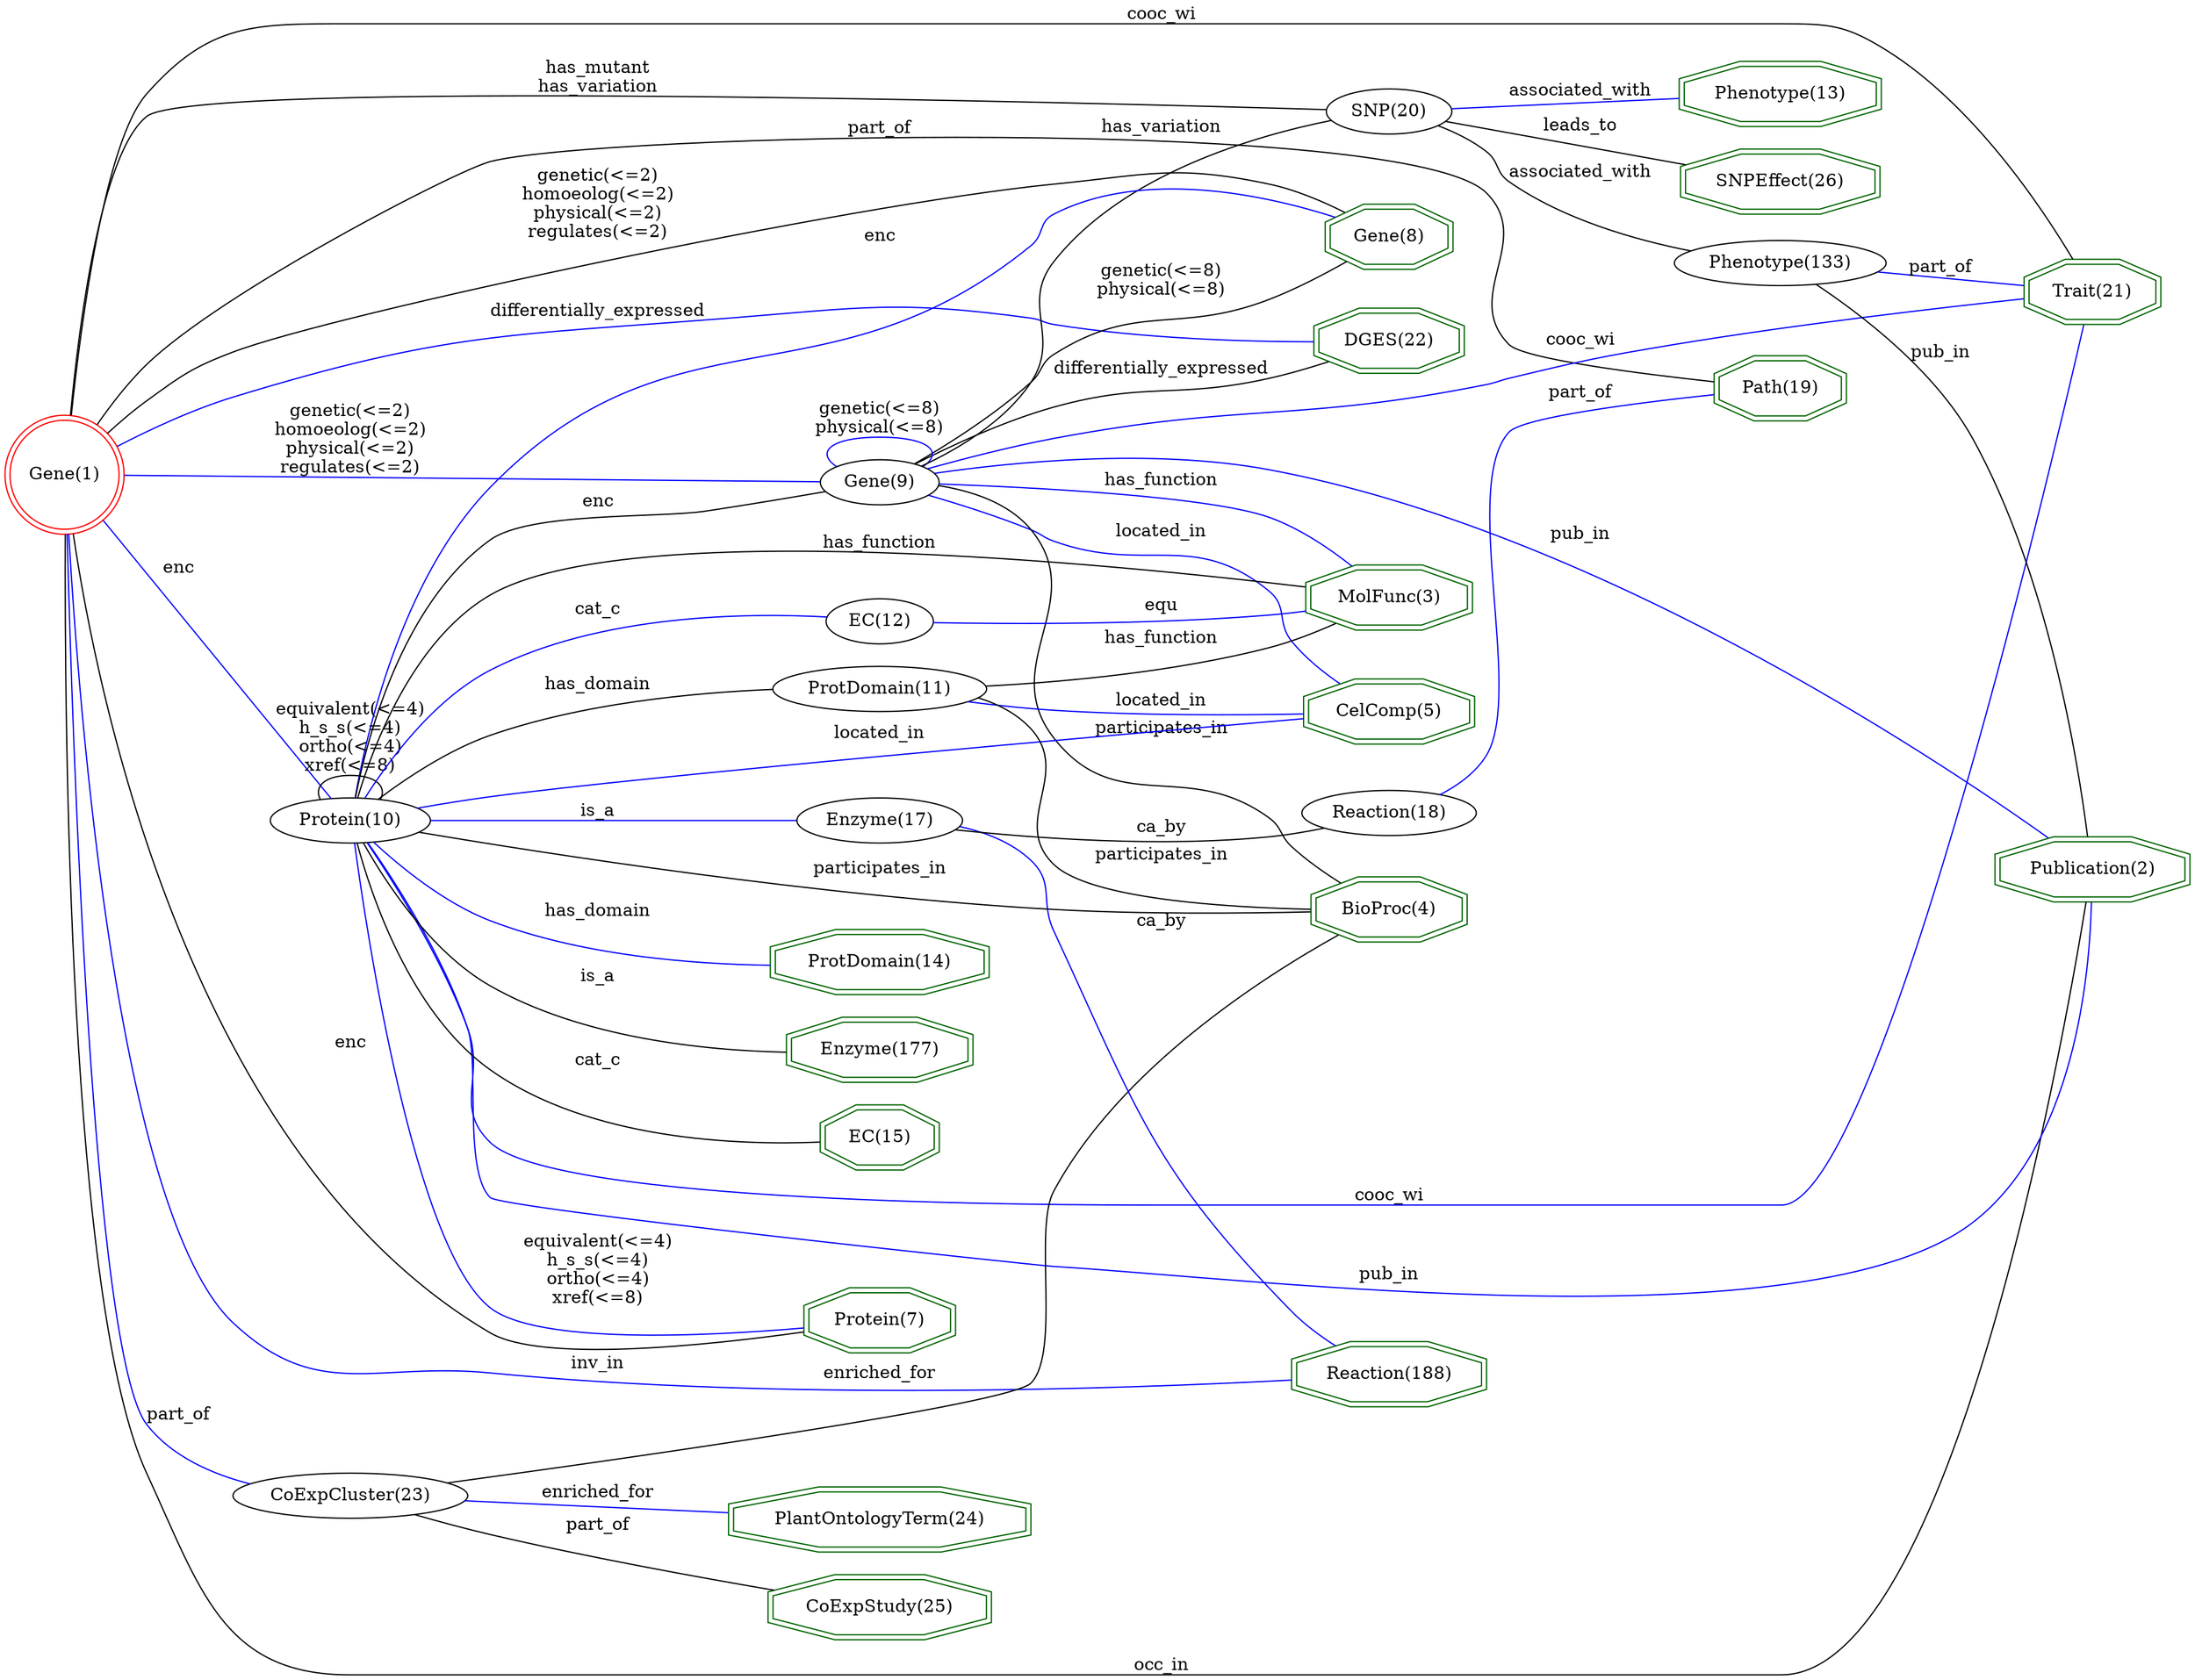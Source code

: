 digraph {
	graph [_draw_="c 9 -#fffffe00 C 7 -#ffffff P 4 0 0 0 1301 1486.9 1301 1486.9 0 ",
		bb="0,0,1486.9,1301",
		dpi=96,
		rankdir=LR,
		xdotversion=1.7
	];
	node [label="\N"];
	"Path(19)"	[_draw_="c 7 -#006400 p 8 1242.56 977.54 1242.56 992.46 1216.69 1003 1180.11 1003 1154.25 992.46 1154.25 977.54 1180.11 967 1216.69 967 c \
7 -#006400 p 8 1246.54 974.85 1246.54 995.15 1217.47 1007 1179.33 1007 1150.26 995.15 1150.26 974.85 1179.33 963 1217.47 963 ",
		_ldraw_="F 14 11 -Times-Roman c 7 -#000000 T 1198.4 981.3 0 47 8 -Path(19) ",
		color=darkgreen,
		height=0.61111,
		pos="1198.4,985",
		shape=doubleoctagon,
		width=1.3422];
	"Trait(21)"	[_draw_="c 7 -#006400 p 8 1462.71 981.54 1462.71 996.46 1435.8 1007 1397.74 1007 1370.83 996.46 1370.83 981.54 1397.74 971 1435.8 971 c 7 \
-#006400 p 8 1466.72 978.82 1466.72 999.18 1436.56 1011 1396.98 1011 1366.81 999.18 1366.81 978.82 1396.98 967 1436.56 967 ",
		_ldraw_="F 14 11 -Times-Roman c 7 -#000000 T 1416.77 985.3 0 49 9 -Trait(21) ",
		color=darkgreen,
		height=0.61111,
		pos="1416.8,989",
		shape=doubleoctagon,
		width=1.3813];
	"DGES(22)"	[_draw_="c 7 -#006400 p 8 985.15 984.54 985.15 999.46 954.62 1010 911.45 1010 880.92 999.46 880.92 984.54 911.45 974 954.62 974 c 7 -#006400 \
p 8 989.15 981.69 989.15 1002.31 955.29 1014 910.78 1014 876.92 1002.31 876.92 981.69 910.78 970 955.29 970 ",
		_ldraw_="F 14 11 -Times-Roman c 7 -#000000 T 933.03 988.3 0 58 8 -DGES(22) ",
		color=darkgreen,
		height=0.61111,
		pos="933.03,992",
		shape=doubleoctagon,
		width=1.5572];
	"Gene(8)"	[_draw_="c 7 -#006400 p 8 975.87 1068.54 975.87 1083.46 950.78 1094 915.29 1094 890.2 1083.46 890.2 1068.54 915.29 1058 950.78 1058 c 7 -#\
006400 p 8 979.86 1065.88 979.86 1086.12 951.58 1098 914.49 1098 886.21 1086.12 886.21 1065.88 914.49 1054 951.58 1054 ",
		_ldraw_="F 14 11 -Times-Roman c 7 -#000000 T 933.03 1072.3 0 45 7 -Gene(8) ",
		color=darkgreen,
		height=0.61111,
		pos="933.03,1076",
		shape=doubleoctagon,
		width=1.3031];
	"MolFunc(3)"	[_draw_="c 7 -#006400 p 8 991.32 824.54 991.32 839.46 957.18 850 908.89 850 874.75 839.46 874.75 824.54 908.89 814 957.18 814 c 7 -#006400 \
p 8 995.31 821.59 995.31 842.41 957.78 854 908.29 854 870.75 842.41 870.75 821.59 908.29 810 957.78 810 ",
		_ldraw_="F 14 11 -Times-Roman c 7 -#000000 T 933.03 828.3 0 67 10 -MolFunc(3) ",
		color=darkgreen,
		height=0.61111,
		pos="933.03,832",
		shape=doubleoctagon,
		width=1.7331];
	"Publication(2)"	[_draw_="c 7 -#006400 p 8 1483.02 572.54 1483.02 587.46 1444.21 598 1389.33 598 1350.52 587.46 1350.52 572.54 1389.33 562 1444.21 562 c 7 \
-#006400 p 8 1487.03 569.49 1487.03 590.51 1444.75 602 1388.79 602 1346.51 590.51 1346.51 569.49 1388.79 558 1444.75 558 ",
		_ldraw_="F 14 11 -Times-Roman c 7 -#000000 T 1416.77 576.3 0 78 14 -Publication(2) ",
		color=darkgreen,
		height=0.61111,
		pos="1416.8,580",
		shape=doubleoctagon,
		width=1.948];
	"Phenotype(13)"	[_draw_="c 7 -#006400 p 8 1265.97 1228.54 1265.97 1243.46 1226.39 1254 1170.41 1254 1130.83 1243.46 1130.83 1228.54 1170.41 1218 1226.39 \
1218 c 7 -#006400 p 8 1269.97 1225.47 1269.97 1246.53 1226.91 1258 1169.89 1258 1126.83 1246.53 1126.83 1225.47 1169.89 1214 1226.91 \
1214 ",
		_ldraw_="F 14 11 -Times-Roman c 7 -#000000 T 1198.4 1232.3 0 80 13 -Phenotype(13) ",
		color=darkgreen,
		height=0.61111,
		pos="1198.4,1236",
		shape=doubleoctagon,
		width=1.9871];
	"SNPEffect(26)"	[_draw_="c 7 -#006400 p 8 1266.87 1166.54 1266.87 1181.46 1226.76 1192 1170.04 1192 1129.94 1181.46 1129.94 1166.54 1170.04 1156 1226.76 \
1156 c 7 -#006400 p 8 1270.88 1163.46 1270.88 1184.54 1227.28 1196 1169.52 1196 1125.92 1184.54 1125.92 1163.46 1169.52 1152 1227.28 \
1152 ",
		_ldraw_="F 14 11 -Times-Roman c 7 -#000000 T 1198.4 1170.3 0 81 13 -SNPEffect(26) ",
		color=darkgreen,
		height=0.61111,
		pos="1198.4,1174",
		shape=doubleoctagon,
		width=2.0066];
	"CelComp(5)"	[_draw_="c 7 -#006400 p 8 992.64 676.54 992.64 691.46 957.72 702 908.34 702 873.43 691.46 873.43 676.54 908.34 666 957.72 666 c 7 -#006400 \
p 8 996.63 673.57 996.63 694.43 958.31 706 907.76 706 869.44 694.43 869.44 673.57 907.76 662 958.31 662 ",
		_ldraw_="F 14 11 -Times-Roman c 7 -#000000 T 933.03 680.3 0 69 10 -CelComp(5) ",
		color=darkgreen,
		height=0.61111,
		pos="933.03,684",
		shape=doubleoctagon,
		width=1.7721];
	"BioProc(4)"	[_draw_="c 7 -#006400 p 8 987.36 614.54 987.36 629.46 955.54 640 910.53 640 878.71 629.46 878.71 614.54 910.53 604 955.54 604 c 7 -#006400 \
p 8 991.37 611.66 991.37 632.34 956.19 644 909.88 644 874.7 632.34 874.7 611.66 909.88 600 956.19 600 ",
		_ldraw_="F 14 11 -Times-Roman c 7 -#000000 T 933.03 618.3 0 61 10 -BioProc(4) ",
		color=darkgreen,
		height=0.61111,
		pos="933.03,622",
		shape=doubleoctagon,
		width=1.6158];
	"ProtDomain(14)"	[_draw_="c 7 -#006400 p 8 663.13 517.54 663.13 532.46 619.41 543 557.58 543 513.86 532.46 513.86 517.54 557.58 507 619.41 507 c 7 -#006400 \
p 8 667.13 514.39 667.13 535.61 619.88 547 557.1 547 509.85 535.61 509.85 514.39 557.1 503 619.88 503 ",
		_ldraw_="F 14 11 -Times-Roman c 7 -#000000 T 588.49 521.3 0 90 14 -ProtDomain(14) ",
		color=darkgreen,
		height=0.61111,
		pos="588.49,525",
		shape=doubleoctagon,
		width=2.1825];
	"Enzyme(177)"	[_draw_="c 7 -#006400 p 8 652.53 455.54 652.53 470.46 615.02 481 561.97 481 524.46 470.46 524.46 455.54 561.97 445 615.02 445 c 7 -#006400 \
p 8 656.53 452.51 656.53 473.49 615.57 485 561.42 485 520.46 473.49 520.46 452.51 561.42 441 615.57 441 ",
		_ldraw_="F 14 11 -Times-Roman c 7 -#000000 T 588.49 459.3 0 75 11 -Enzyme(177) ",
		color=darkgreen,
		height=0.61111,
		pos="588.49,463",
		shape=doubleoctagon,
		width=1.8894];
	"EC(15)"	[_draw_="c 7 -#006400 p 8 627.79 393.54 627.79 408.46 604.77 419 572.21 419 549.19 408.46 549.19 393.54 572.21 383 604.77 383 c 7 -#006400 \
p 8 631.78 390.97 631.78 411.03 605.64 423 571.35 423 545.2 411.03 545.2 390.97 571.35 379 605.64 379 ",
		_ldraw_="F 14 11 -Times-Roman c 7 -#000000 T 588.49 397.3 0 40 6 -EC(15) ",
		color=darkgreen,
		height=0.61111,
		pos="588.49,401",
		shape=doubleoctagon,
		width=1.2054];
	"Protein(7)"	[_draw_="c 7 -#006400 p 8 638.39 255.54 638.39 270.46 609.16 281 567.82 281 538.59 270.46 538.59 255.54 567.82 245 609.16 245 c 7 -#006400 \
p 8 642.39 252.73 642.39 273.27 609.86 285 567.13 285 534.6 273.27 534.6 252.73 567.13 241 609.86 241 ",
		_ldraw_="F 14 11 -Times-Roman c 7 -#000000 T 588.49 259.3 0 55 10 -Protein(7) ",
		color=darkgreen,
		height=0.61111,
		pos="588.49,263",
		shape=doubleoctagon,
		width=1.4986];
	"Reaction(188)"	[_draw_="c 7 -#006400 p 8 999.28 226.54 999.28 241.46 960.48 252 905.59 252 866.79 241.46 866.79 226.54 905.59 216 960.48 216 c 7 -#006400 \
p 8 1003.29 223.49 1003.29 244.51 961.01 256 905.06 256 862.78 244.51 862.78 223.49 905.06 212 961.01 212 ",
		_ldraw_="F 14 11 -Times-Roman c 7 -#000000 T 933.03 230.3 0 78 13 -Reaction(188) ",
		color=darkgreen,
		height=0.61111,
		pos="933.03,234",
		shape=doubleoctagon,
		width=1.948];
	"Gene(1)"	[_draw_="c 7 -#ff0000 e 43.65 916 39.78 39.78 c 7 -#ff0000 e 43.65 916 43.79 43.79 ",
		_ldraw_="F 14 11 -Times-Roman c 7 -#000000 T 43.65 912.3 0 45 7 -Gene(1) ",
		color=red,
		height=1.2124,
		pos="43.646,916",
		shape=doublecircle,
		width=1.2124];
	"Gene(1)" -> "Path(19)"	[_draw_="c 7 -#000000 B 16 67 953.13 77.45 968.68 90.78 986.29 105.29 1000 144.69 1037.19 265.62 1117.57 332.08 1137 618.64 1220.78 734.48 \
1237.17 1003.16 1107 1064.36 1077.35 1067.28 1050.01 1126.16 1016 1136.79 1009.86 1148.87 1004.17 1160.01 999.38 ",
		_ldraw_="F 14 11 -Times-Roman c 7 -#000000 T 588.49 1205.8 0 40 7 -part_of ",
		arrowhead=none,
		color=black,
		label=part_of,
		lp="588.49,1209.5",
		pos="67.003,953.13 77.445,968.68 90.775,986.29 105.29,1000 144.69,1037.2 265.62,1117.6 332.08,1137 618.64,1220.8 734.48,1237.2 1003.2,\
1107 1064.4,1077.4 1067.3,1050 1126.2,1016 1136.8,1009.9 1148.9,1004.2 1160,999.38"];
	"Gene(1)" -> "Trait(21)"	[_draw_="c 7 -#000000 B 16 43.76 959.82 44.67 1019.74 54.03 1128.22 105.29 1202 145.05 1259.23 168 1286 237.69 1286 237.69 1286 237.69 1286 \
1199.4 1286 1232.17 1286 1245.06 1287.48 1270.64 1267 1356.7 1198.09 1397.42 1064.25 1410.68 1011.32 ",
		_ldraw_="F 14 11 -Times-Roman c 7 -#000000 T 779.41 1289.8 0 46 7 -cooc_wi ",
		arrowhead=none,
		color=black,
		label=cooc_wi,
		lp="779.41,1293.5",
		pos="43.764,959.82 44.665,1019.7 54.034,1128.2 105.29,1202 145.05,1259.2 168,1286 237.69,1286 237.69,1286 237.69,1286 1199.4,1286 1232.2,\
1286 1245.1,1287.5 1270.6,1267 1356.7,1198.1 1397.4,1064.3 1410.7,1011.3"];
	"Gene(1)" -> "DGES(22)"	[_draw_="c 7 -#0000ff B 7 80.28 940.17 102.97 954.11 133.58 970.36 163.29 978 298.22 1012.71 724.26 1000.12 876.93 994.29 ",
		_ldraw_="F 14 11 -Times-Roman c 7 -#000000 T 397.58 1003.8 0 131 24 -differentially_expressed ",
		arrowhead=none,
		color=blue,
		label=differentially_expressed,
		lp="397.58,1007.5",
		pos="80.277,940.17 102.97,954.11 133.58,970.36 163.29,978 298.22,1012.7 724.26,1000.1 876.93,994.29"];
	"Gene(1)" -> "Gene(8)"	[_draw_="c 7 -#000000 B 19 72.76 948.98 82.36 958.89 93.63 969.19 105.29 977 128.47 992.53 136.74 992.44 163.29 1001 301.4 1045.55 337.16 \
1057.37 481.08 1076 583.74 1089.29 610.4 1080.67 713.91 1082 772.12 1082.75 786.72 1084 844.91 1082 858.24 1081.54 872.7 1080.69 \
885.94 1079.77 ",
		_ldraw_="F 14 11 -Times-Roman c 7 -#000000 T 397.58 1121.8 0 72 12 -genetic(<=2) F 14 11 -Times-Roman c 7 -#000000 T 397.58 1106.8 0 94 14 \
-homoeolog(<=2) F 14 11 -Times-Roman c 7 -#000000 T 397.58 1091.8 0 78 13 -physical(<=2) F 14 11 -Times-Roman c 7 -#000000 T 397.58 \
1076.8 0 82 14 -regulates(<=2) ",
		arrowhead=none,
		color=black,
		label="genetic(<=2)\nhomoeolog(<=2)\nphysical(<=2)\nregulates(<=2)",
		lp="397.58,1103",
		pos="72.757,948.98 82.357,958.89 93.631,969.19 105.29,977 128.47,992.53 136.74,992.44 163.29,1001 301.4,1045.6 337.16,1057.4 481.08,1076 \
583.74,1089.3 610.4,1080.7 713.91,1082 772.12,1082.8 786.72,1084 844.91,1082 858.24,1081.5 872.7,1080.7 885.94,1079.8"];
	"Gene(1)" -> "Publication(2)"	[_draw_="c 7 -#000000 B 13 44.42 872.26 44.23 729.4 48.29 278.04 105.29 146 140.01 65.58 150.09 0 237.69 0 237.69 0 237.69 0 1199.4 0 1320.85 \
0 1396.49 452.03 1412.55 557.97 ",
		_ldraw_="F 14 11 -Times-Roman c 7 -#000000 T 779.41 3.8 0 37 6 -occ_in ",
		arrowhead=none,
		color=black,
		label=occ_in,
		lp="779.41,7.5",
		pos="44.417,872.26 44.233,729.4 48.286,278.04 105.29,146 140.01,65.581 150.09,0 237.69,0 237.69,0 237.69,0 1199.4,0 1320.8,0 1396.5,452.03 \
1412.6,557.97"];
	"Gene(1)" -> "Protein(7)"	[_draw_="c 7 -#000000 B 7 47.49 872.46 58.28 748.13 108.35 391.53 332.08 253 397.92 212.23 492.67 231.69 546.33 248.21 ",
		_ldraw_="F 14 11 -Times-Roman c 7 -#000000 T 238.69 446.8 0 19 3 -enc ",
		arrowhead=none,
		color=black,
		label=enc,
		lp="238.69,450.5",
		pos="47.495,872.46 58.284,748.13 108.35,391.53 332.08,253 397.92,212.23 492.67,231.69 546.33,248.21"];
	"Gene(1)" -> "Reaction(188)"	[_draw_="c 7 -#0000ff B 7 46.59 872.43 53.32 741.49 79.99 355.13 163.29 267 257.13 167.74 691.6 206.01 862.61 225.42 ",
		_ldraw_="F 14 11 -Times-Roman c 7 -#000000 T 397.58 213.8 0 35 6 -inv_in ",
		arrowhead=none,
		color=blue,
		label=inv_in,
		lp="397.58,217.5",
		pos="46.589,872.43 53.318,741.49 79.985,355.13 163.29,267 257.13,167.74 691.6,206.01 862.61,225.42"];
	"Gene(9)"	[_draw_="c 7 -#000000 e 588.49 910 39.79 18 ",
		_ldraw_="F 14 11 -Times-Roman c 7 -#000000 T 588.49 906.3 0 45 7 -Gene(9) ",
		height=0.5,
		pos="588.49,910",
		width=1.1013];
	"Gene(1)" -> "Gene(9)"	[_draw_="c 7 -#0000ff B 4 87.7 915.52 190.76 914.38 450.42 911.52 548.85 910.43 ",
		_ldraw_="F 14 11 -Times-Roman c 7 -#000000 T 238.69 962.8 0 72 12 -genetic(<=2) F 14 11 -Times-Roman c 7 -#000000 T 238.69 947.8 0 94 14 \
-homoeolog(<=2) F 14 11 -Times-Roman c 7 -#000000 T 238.69 932.8 0 78 13 -physical(<=2) F 14 11 -Times-Roman c 7 -#000000 T 238.69 \
917.8 0 82 14 -regulates(<=2) ",
		arrowhead=none,
		color=blue,
		label="genetic(<=2)\nhomoeolog(<=2)\nphysical(<=2)\nregulates(<=2)",
		lp="238.69,944",
		pos="87.696,915.52 190.76,914.38 450.42,911.52 548.85,910.43"];
	"SNP(20)"	[_draw_="c 7 -#000000 e 933.03 1198 41.69 18 ",
		_ldraw_="F 14 11 -Times-Roman c 7 -#000000 T 933.03 1194.3 0 48 7 -SNP(20) ",
		height=0.5,
		pos="933.03,1198",
		width=1.1555];
	"Gene(1)" -> "SNP(20)"	[_draw_="c 7 -#000000 B 7 48.38 959.53 55.14 1026.72 71.9 1150.79 105.29 1178 227.23 1277.37 746.15 1221.28 893.11 1203.06 ",
		_ldraw_="F 14 11 -Times-Roman c 7 -#000000 T 397.58 1253.8 0 64 10 -has_mutant F 14 11 -Times-Roman c 7 -#000000 T 397.58 1238.8 0 73 13 \
-has_variation ",
		arrowhead=none,
		color=black,
		label="has_mutant\nhas_variation",
		lp="397.58,1250",
		pos="48.383,959.53 55.142,1026.7 71.905,1150.8 105.29,1178 227.23,1277.4 746.15,1221.3 893.11,1203.1"];
	"Protein(10)"	[_draw_="c 7 -#000000 e 238.69 634 50.89 18 ",
		_ldraw_="F 14 11 -Times-Roman c 7 -#000000 T 238.69 630.3 0 62 11 -Protein(10) ",
		height=0.5,
		pos="238.69,634",
		width=1.4082];
	"Gene(1)" -> "Protein(10)"	[_draw_="c 7 -#0000ff B 4 69.1 880.28 110.89 819.22 194.59 696.96 225.69 651.53 ",
		_ldraw_="F 14 11 -Times-Roman c 7 -#000000 T 125.29 827.8 0 19 3 -enc ",
		arrowhead=none,
		color=blue,
		label=enc,
		lp="125.29,831.5",
		pos="69.095,880.28 110.89,819.22 194.59,696.96 225.69,651.53"];
	"CoExpCluster(23)"	[_draw_="c 7 -#000000 e 238.69 128 75.29 18 ",
		_ldraw_="F 14 11 -Times-Roman c 7 -#000000 T 238.69 124.3 0 100 16 -CoExpCluster(23) ",
		height=0.5,
		pos="238.69,128",
		width=2.0943];
	"Gene(1)" -> "CoExpCluster(23)"	[_draw_="c 7 -#0000ff B 7 45.59 872.3 49.17 722.46 63.93 235.62 105.29 180 121.8 157.81 149.2 145.08 174.81 137.78 ",
		_ldraw_="F 14 11 -Times-Roman c 7 -#000000 T 125.29 183.8 0 40 7 -part_of ",
		arrowhead=none,
		color=blue,
		label=part_of,
		lp="125.29,187.5",
		pos="45.587,872.3 49.174,722.46 63.934,235.62 105.29,180 121.8,157.81 149.2,145.08 174.81,137.78"];
	"PlantOntologyTerm(24)"	[_draw_="c 7 -#006400 p 8 691.82 104.54 691.82 119.46 631.29 130 545.69 130 485.16 119.46 485.16 104.54 545.69 94 631.29 94 c 7 -#006400 \
p 8 695.82 101.18 695.82 122.82 631.64 134 545.35 134 481.17 122.82 481.17 101.18 545.35 90 631.64 90 ",
		_ldraw_="F 14 11 -Times-Roman c 7 -#000000 T 588.49 108.3 0 131 21 -PlantOntologyTerm(24) ",
		color=darkgreen,
		height=0.61111,
		pos="588.49,112",
		shape=doubleoctagon,
		width=2.9837];
	"CoExpStudy(25)"	[_draw_="c 7 -#006400 p 8 664.45 42.54 664.45 57.46 619.95 68 557.03 68 512.54 57.46 512.54 42.54 557.03 32 619.95 32 c 7 -#006400 p 8 668.45 \
39.38 668.45 60.62 620.42 72 556.56 72 508.54 60.62 508.54 39.38 556.56 28 620.42 28 ",
		_ldraw_="F 14 11 -Times-Roman c 7 -#000000 T 588.49 46.3 0 92 14 -CoExpStudy(25) ",
		color=darkgreen,
		height=0.61111,
		pos="588.49,50",
		shape=doubleoctagon,
		width=2.2216];
	"Reaction(18)"	[_draw_="c 7 -#000000 e 933.03 564 56.59 18 ",
		_ldraw_="F 14 11 -Times-Roman c 7 -#000000 T 933.03 560.3 0 71 12 -Reaction(18) ",
		height=0.5,
		pos="933.03,564",
		width=1.5707];
	"Reaction(18)" -> "Path(19)"	[_draw_="c 7 -#0000ff B 10 980.06 574.31 988.84 578.22 997.15 583.6 1003.16 591 1033.83 628.78 1004.08 653.44 1021.16 699 1061.29 806.04 \
1143.28 916.82 1179.51 962.87 ",
		_ldraw_="F 14 11 -Times-Roman c 7 -#000000 T 1064.66 863.8 0 40 7 -part_of ",
		arrowhead=none,
		color=blue,
		label=part_of,
		lp="1064.7,867.5",
		pos="980.06,574.31 988.84,578.22 997.15,583.6 1003.2,591 1033.8,628.78 1004.1,653.44 1021.2,699 1061.3,806.04 1143.3,916.82 1179.5,962.87"];
	"Gene(9)" -> "Trait(21)"	[_draw_="c 7 -#0000ff B 10 627.59 913.66 652.2 915.95 684.93 918.86 713.91 921 961.11 939.25 1025.48 917.47 1270.64 954 1305.38 959.18 1344 \
968.68 1372.66 976.48 ",
		_ldraw_="F 14 11 -Times-Roman c 7 -#000000 T 1064.66 938.8 0 46 7 -cooc_wi ",
		arrowhead=none,
		color=blue,
		label=cooc_wi,
		lp="1064.7,942.5",
		pos="627.59,913.66 652.2,915.95 684.93,918.86 713.91,921 961.11,939.25 1025.5,917.47 1270.6,954 1305.4,959.18 1344,968.68 1372.7,976.48"];
	"Gene(9)" -> "DGES(22)"	[_draw_="c 7 -#000000 B 10 621.21 920.2 646.2 927.99 682.03 938.61 713.91 946 771.49 959.35 787.17 956.33 844.91 969 857.9 971.85 871.86 \
975.34 884.73 978.74 ",
		_ldraw_="F 14 11 -Times-Roman c 7 -#000000 T 779.41 972.8 0 131 24 -differentially_expressed ",
		arrowhead=none,
		color=black,
		label=differentially_expressed,
		lp="779.41,976.5",
		pos="621.21,920.2 646.2,927.99 682.03,938.61 713.91,946 771.49,959.35 787.17,956.33 844.91,969 857.9,971.85 871.86,975.34 884.73,978.74"];
	"Gene(9)" -> "Gene(8)"	[_draw_="c 7 -#000000 B 10 610.2 925.12 634.2 942.14 675.42 969.79 713.91 988 769.42 1014.27 788.24 1008.32 844.91 1032 864.14 1040.04 885 \
1050.51 901.49 1059.22 ",
		_ldraw_="F 14 11 -Times-Roman c 7 -#000000 T 779.41 1050.8 0 72 12 -genetic(<=8) F 14 11 -Times-Roman c 7 -#000000 T 779.41 1035.8 0 78 13 \
-physical(<=8) ",
		arrowhead=none,
		color=black,
		label="genetic(<=8)\nphysical(<=8)",
		lp="779.41,1047",
		pos="610.2,925.12 634.2,942.14 675.42,969.79 713.91,988 769.42,1014.3 788.24,1008.3 844.91,1032 864.14,1040 885,1050.5 901.49,1059.2"];
	"Gene(9)" -> "MolFunc(3)"	[_draw_="c 7 -#0000ff B 10 623.71 901.49 648.64 895.42 683.27 887.26 713.91 881 771.82 869.17 787.38 871.59 844.91 858 858.12 854.88 872.29 \
850.92 885.28 847.04 ",
		_ldraw_="F 14 11 -Times-Roman c 7 -#000000 T 779.41 884.8 0 70 12 -has_function ",
		arrowhead=none,
		color=blue,
		label=has_function,
		lp="779.41,888.5",
		pos="623.71,901.49 648.64,895.42 683.27,887.26 713.91,881 771.82,869.17 787.38,871.59 844.91,858 858.12,854.88 872.29,850.92 885.28,847.04"];
	"Gene(9)" -> "Publication(2)"	[_draw_="c 7 -#0000ff B 10 628.01 911.77 721.04 915.14 953.97 917.79 1003.16 863 1030.46 832.59 994.52 710.98 1021.16 680 1101.81 586.23 \
1256.6 573.93 1346.47 575.54 ",
		_ldraw_="F 14 11 -Times-Roman c 7 -#000000 T 1064.66 683.8 0 38 6 -pub_in ",
		arrowhead=none,
		color=blue,
		label=pub_in,
		lp="1064.7,687.5",
		pos="628.01,911.77 721.04,915.14 953.97,917.79 1003.2,863 1030.5,832.59 994.52,710.98 1021.2,680 1101.8,586.23 1256.6,573.93 1346.5,575.54"];
	"Gene(9)" -> "CelComp(5)"	[_draw_="c 7 -#0000ff B 13 625.93 903.85 649.27 898.02 678.35 886.89 695.91 866 719.63 837.76 687.72 810.97 713.91 785 756.18 743.07 791.4 \
783.11 844.91 757 870.62 744.45 895.16 722.7 911.6 706.19 ",
		_ldraw_="F 14 11 -Times-Roman c 7 -#000000 T 779.41 788.8 0 57 10 -located_in ",
		arrowhead=none,
		color=blue,
		label=located_in,
		lp="779.41,792.5",
		pos="625.93,903.85 649.27,898.02 678.35,886.89 695.91,866 719.63,837.76 687.72,810.97 713.91,785 756.18,743.07 791.4,783.11 844.91,757 \
870.62,744.45 895.16,722.7 911.6,706.19"];
	"Gene(9)" -> "BioProc(4)"	[_draw_="c 7 -#000000 B 16 626.43 904.51 650.14 898.96 679.45 887.9 695.91 866 739.69 807.73 663.84 755.97 713.91 703 754.46 660.09 795.62 \
713.5 844.91 681 857.26 672.86 851.69 662.65 862.91 653 870.38 646.57 879.41 641.24 888.44 636.93 ",
		_ldraw_="F 14 11 -Times-Roman c 7 -#000000 T 779.41 706.8 0 80 15 -participates_in ",
		arrowhead=none,
		color=black,
		label=participates_in,
		lp="779.41,710.5",
		pos="626.43,904.51 650.14,898.96 679.45,887.9 695.91,866 739.69,807.73 663.84,755.97 713.91,703 754.46,660.09 795.62,713.5 844.91,681 \
857.26,672.86 851.69,662.65 862.91,653 870.38,646.57 879.41,641.24 888.44,636.93"];
	"Gene(9)" -> "Gene(9)"	[_draw_="c 7 -#0000ff B 7 559.21 922.54 544.96 933.87 554.72 946 588.49 946 622.26 946 632.02 933.87 617.78 922.54 ",
		_ldraw_="F 14 11 -Times-Roman c 7 -#000000 T 588.49 964.8 0 72 12 -genetic(<=8) F 14 11 -Times-Roman c 7 -#000000 T 588.49 949.8 0 78 13 \
-physical(<=8) ",
		arrowhead=none,
		color=blue,
		label="genetic(<=8)\nphysical(<=8)",
		lp="588.49,961",
		pos="559.21,922.54 544.96,933.87 554.72,946 588.49,946 622.26,946 632.02,933.87 617.78,922.54"];
	"Gene(9)" -> "SNP(20)"	[_draw_="c 7 -#000000 B 10 605.97 926.35 628.1 948.86 667.89 991.23 695.91 1032 705.59 1046.09 702.17 1053.57 713.91 1066 769.22 1124.57 \
856.13 1166.58 901.76 1185.97 ",
		_ldraw_="F 14 11 -Times-Roman c 7 -#000000 T 779.41 1160.8 0 73 13 -has_variation ",
		arrowhead=none,
		color=black,
		label=has_variation,
		lp="779.41,1164.5",
		pos="605.97,926.35 628.1,948.86 667.89,991.23 695.91,1032 705.59,1046.1 702.17,1053.6 713.91,1066 769.22,1124.6 856.13,1166.6 901.76,\
1186"];
	"SNP(20)" -> "Phenotype(13)"	[_draw_="c 7 -#0000ff B 4 972.61 1203.57 1012.98 1209.39 1077.23 1218.66 1126.73 1225.8 ",
		_ldraw_="F 14 11 -Times-Roman c 7 -#000000 T 1064.66 1225.8 0 87 15 -associated_with ",
		arrowhead=none,
		color=blue,
		label=associated_with,
		lp="1064.7,1229.5",
		pos="972.61,1203.6 1013,1209.4 1077.2,1218.7 1126.7,1225.8"];
	"SNP(20)" -> "SNPEffect(26)"	[_draw_="c 7 -#000000 B 4 974.03 1194.35 1014.25 1190.69 1077.13 1184.96 1125.93 1180.51 ",
		_ldraw_="F 14 11 -Times-Roman c 7 -#000000 T 1064.66 1192.8 0 46 8 -leads_to ",
		arrowhead=none,
		color=black,
		label=leads_to,
		lp="1064.7,1196.5",
		pos="974.03,1194.4 1014.3,1190.7 1077.1,1185 1125.9,1180.5"];
	"Phenotype(133)"	[_draw_="c 7 -#000000 e 1198.4 1043 66.89 18 ",
		_ldraw_="F 14 11 -Times-Roman c 7 -#000000 T 1198.4 1039.3 0 87 14 -Phenotype(133) ",
		height=0.5,
		pos="1198.4,1043",
		width=1.8596];
	"SNP(20)" -> "Phenotype(133)"	[_draw_="c 7 -#000000 B 10 963.19 1185.42 979.99 1178.39 1001.58 1169.73 1021.16 1163 1059.21 1149.93 1073.83 1158.97 1108.16 1138 1141.19 \
1117.83 1169.91 1082.22 1185.34 1060.79 ",
		_ldraw_="F 14 11 -Times-Roman c 7 -#000000 T 1064.66 1166.8 0 87 15 -associated_with ",
		arrowhead=none,
		color=black,
		label=associated_with,
		lp="1064.7,1170.5",
		pos="963.19,1185.4 979.99,1178.4 1001.6,1169.7 1021.2,1163 1059.2,1149.9 1073.8,1159 1108.2,1138 1141.2,1117.8 1169.9,1082.2 1185.3,1060.8"];
	"Phenotype(133)" -> "Trait(21)"	[_draw_="c 7 -#0000ff B 4 1247.96 1030.88 1284.46 1021.77 1334.14 1009.37 1369.96 1000.43 ",
		_ldraw_="F 14 11 -Times-Roman c 7 -#000000 T 1308.64 1022.8 0 40 7 -part_of ",
		arrowhead=none,
		color=blue,
		label=part_of,
		lp="1308.6,1026.5",
		pos="1248,1030.9 1284.5,1021.8 1334.1,1009.4 1370,1000.4"];
	"Phenotype(133)" -> "Publication(2)"	[_draw_="c 7 -#000000 B 7 1248.52 1031.03 1256.7 1027.29 1264.5 1022.39 1270.64 1016 1330.79 953.34 1393.61 681.83 1411.05 602.1 ",
		_ldraw_="F 14 11 -Times-Roman c 7 -#000000 T 1308.64 988.8 0 38 6 -pub_in ",
		arrowhead=none,
		color=black,
		label=pub_in,
		lp="1308.6,992.5",
		pos="1248.5,1031 1256.7,1027.3 1264.5,1022.4 1270.6,1016 1330.8,953.34 1393.6,681.83 1411,602.1"];
	"Protein(10)" -> "Trait(21)"	[_draw_="c 7 -#0000ff B 13 248.34 616.25 263.15 585.4 293.73 519.68 314.08 462 324.05 433.73 309.94 417.21 332.08 397 374.19 358.56 792.25 \
357.14 844.91 379 1142.97 502.73 1354.15 872.18 1404.31 966.75 ",
		_ldraw_="F 14 11 -Times-Roman c 7 -#000000 T 933.03 472.8 0 46 7 -cooc_wi ",
		arrowhead=none,
		color=blue,
		label=cooc_wi,
		lp="933.03,476.5",
		pos="248.34,616.25 263.15,585.4 293.73,519.68 314.08,462 324.05,433.73 309.94,417.21 332.08,397 374.19,358.56 792.25,357.14 844.91,379 \
1143,502.73 1354.1,872.18 1404.3,966.75"];
	"Protein(10)" -> "Gene(8)"	[_draw_="c 7 -#0000ff B 10 241.82 652.27 247.99 698.1 269.62 819.66 332.08 896 390.67 967.61 623.08 1044.37 713.91 1062 772.58 1073.39 841.62 \
1076.06 886.06 1076.44 ",
		_ldraw_="F 14 11 -Times-Roman c 7 -#000000 T 588.49 1060.8 0 19 3 -enc ",
		arrowhead=none,
		color=blue,
		label=enc,
		lp="588.49,1064.5",
		pos="241.82,652.27 247.99,698.1 269.62,819.66 332.08,896 390.67,967.61 623.08,1044.4 713.91,1062 772.58,1073.4 841.62,1076.1 886.06,1076.4"];
	"Protein(10)" -> "MolFunc(3)"	[_draw_="c 7 -#000000 B 7 243.13 652.11 251.23 689.1 275.25 773 332.08 810 419.37 866.84 736.08 848.33 870.75 837.49 ",
		_ldraw_="F 14 11 -Times-Roman c 7 -#000000 T 588.49 852.8 0 70 12 -has_function ",
		arrowhead=none,
		color=black,
		label=has_function,
		lp="588.49,856.5",
		pos="243.13,652.11 251.23,689.1 275.25,773 332.08,810 419.37,866.84 736.08,848.33 870.75,837.49"];
	"Protein(10)" -> "Publication(2)"	[_draw_="c 7 -#0000ff B 16 249.17 615.95 264.93 585.18 296.55 520.26 314.08 462 327.22 418.34 299.57 392.97 332.08 361 349.45 343.92 718.7 \
313 778.41 313 778.41 313 778.41 313 1199.4 313 1324.99 313 1390.34 493.52 1409.6 557.69 ",
		_ldraw_="F 14 11 -Times-Roman c 7 -#000000 T 933.03 316.8 0 38 6 -pub_in ",
		arrowhead=none,
		color=blue,
		label=pub_in,
		lp="933.03,320.5",
		pos="249.17,615.95 264.93,585.18 296.55,520.26 314.08,462 327.22,418.34 299.57,392.97 332.08,361 349.45,343.92 718.7,313 778.41,313 778.41,\
313 778.41,313 1199.4,313 1325,313 1390.3,493.52 1409.6,557.69"];
	"Protein(10)" -> "CelComp(5)"	[_draw_="c 7 -#0000ff B 22 281.32 643.94 297.13 647.35 315.35 650.84 332.08 653 397.85 661.48 414.79 659.22 481.08 661 576.52 663.56 618.29 \
716.61 695.91 661 716.13 646.51 693.68 622.49 713.91 608 761.23 574.09 796.69 575.36 844.91 608 862.74 620.08 847.99 637.46 862.91 \
653 869.1 659.45 876.88 664.66 884.97 668.84 ",
		_ldraw_="F 14 11 -Times-Roman c 7 -#000000 T 588.49 690.8 0 57 10 -located_in ",
		arrowhead=none,
		color=blue,
		label=located_in,
		lp="588.49,694.5",
		pos="281.32,643.94 297.13,647.35 315.35,650.84 332.08,653 397.85,661.48 414.79,659.22 481.08,661 576.52,663.56 618.29,716.61 695.91,661 \
716.13,646.51 693.68,622.49 713.91,608 761.23,574.09 796.69,575.36 844.91,608 862.74,620.08 847.99,637.46 862.91,653 869.1,659.45 \
876.88,664.66 884.97,668.84"];
	"Protein(10)" -> "BioProc(4)"	[_draw_="c 7 -#000000 B 19 284.61 626.1 333.07 617.59 412.52 603.71 481.08 592 576.51 575.7 605.21 589.86 695.91 556 704.69 552.72 704.88 \
547.54 713.91 545 769.95 529.23 796.82 512.18 844.91 545 863.04 557.38 847.76 575.1 862.91 591 869.44 597.86 877.76 603.31 886.36 \
607.6 ",
		_ldraw_="F 14 11 -Times-Roman c 7 -#000000 T 588.49 595.8 0 80 15 -participates_in ",
		arrowhead=none,
		color=black,
		label=participates_in,
		lp="588.49,599.5",
		pos="284.61,626.1 333.07,617.59 412.52,603.71 481.08,592 576.51,575.7 605.21,589.86 695.91,556 704.69,552.72 704.88,547.54 713.91,545 \
769.95,529.23 796.82,512.18 844.91,545 863.04,557.38 847.76,575.1 862.91,591 869.44,597.86 877.76,603.31 886.36,607.6"];
	"Protein(10)" -> "ProtDomain(14)"	[_draw_="c 7 -#0000ff B 7 253.96 616.53 270.55 597.59 299.82 568.15 332.08 554 388.17 529.4 457.53 522.84 509.81 522.05 ",
		_ldraw_="F 14 11 -Times-Roman c 7 -#000000 T 397.58 557.8 0 67 10 -has_domain ",
		arrowhead=none,
		color=blue,
		label=has_domain,
		lp="397.58,561.5",
		pos="253.96,616.53 270.55,597.59 299.82,568.15 332.08,554 388.17,529.4 457.53,522.84 509.81,522.05"];
	"Protein(10)" -> "Enzyme(177)"	[_draw_="c 7 -#000000 B 7 247.13 616.1 259.94 587.69 289.02 532.77 332.08 506 388.79 470.75 465.65 461.92 520.2 460.73 ",
		_ldraw_="F 14 11 -Times-Roman c 7 -#000000 T 397.58 509.8 0 22 4 -is_a ",
		arrowhead=none,
		color=black,
		label=is_a,
		lp="397.58,513.5",
		pos="247.13,616.1 259.94,587.69 289.02,532.77 332.08,506 388.79,470.75 465.65,461.92 520.2,460.73"];
	"Protein(10)" -> "EC(15)"	[_draw_="c 7 -#000000 B 7 243 615.9 250.97 577.95 274.93 490 332.08 447 394.72 399.86 490.21 395.55 544.95 397.63 ",
		_ldraw_="F 14 11 -Times-Roman c 7 -#000000 T 397.58 450.8 0 29 5 -cat_c ",
		arrowhead=none,
		color=black,
		label=cat_c,
		lp="397.58,454.5",
		pos="243,615.9 250.97,577.95 274.93,490 332.08,447 394.72,399.86 490.21,395.55 544.95,397.63"];
	"Protein(10)" -> "Protein(7)"	[_draw_="c 7 -#0000ff B 7 241.51 615.89 248.67 549 277.11 317.42 332.08 273 362.02 248.8 468.7 252.81 534.34 257.91 ",
		_ldraw_="F 14 11 -Times-Roman c 7 -#000000 T 397.58 321.8 0 89 15 -equivalent(<=4) F 14 11 -Times-Roman c 7 -#000000 T 397.58 306.8 0 64 \
10 -h_s_s(<=4) F 14 11 -Times-Roman c 7 -#000000 T 397.58 291.8 0 61 10 -ortho(<=4) F 14 11 -Times-Roman c 7 -#000000 T 397.58 276.8 \
0 55 9 -xref(<=8) ",
		arrowhead=none,
		color=blue,
		label="equivalent(<=4)\nh_s_s(<=4)\northo(<=4)\nxref(<=8)",
		lp="397.58,303",
		pos="241.51,615.89 248.67,549 277.11,317.42 332.08,273 362.02,248.8 468.7,252.81 534.34,257.91"];
	"Protein(10)" -> "Gene(9)"	[_draw_="c 7 -#000000 B 10 241.4 652.27 246.51 695.55 265.66 804.65 332.08 858 378.17 895.02 405.16 869.17 463.08 881 493.72 887.26 528.35 \
895.42 553.28 901.49 ",
		_ldraw_="F 14 11 -Times-Roman c 7 -#000000 T 397.58 884.8 0 19 3 -enc ",
		arrowhead=none,
		color=black,
		label=enc,
		lp="397.58,888.5",
		pos="241.4,652.27 246.51,695.55 265.66,804.65 332.08,858 378.17,895.02 405.16,869.17 463.08,881 493.72,887.26 528.35,895.42 553.28,901.49"];
	"Protein(10)" -> "Protein(10)"	[_draw_="c 7 -#000000 B 7 219 650.66 214.62 660.62 221.19 670 238.69 670 256.19 670 262.75 660.62 258.37 650.66 ",
		_ldraw_="F 14 11 -Times-Roman c 7 -#000000 T 238.69 718.8 0 89 15 -equivalent(<=4) F 14 11 -Times-Roman c 7 -#000000 T 238.69 703.8 0 64 \
10 -h_s_s(<=4) F 14 11 -Times-Roman c 7 -#000000 T 238.69 688.8 0 61 10 -ortho(<=4) F 14 11 -Times-Roman c 7 -#000000 T 238.69 673.8 \
0 55 9 -xref(<=8) ",
		arrowhead=none,
		color=black,
		label="equivalent(<=4)\nh_s_s(<=4)\northo(<=4)\nxref(<=8)",
		lp="238.69,700",
		pos="219,650.66 214.62,660.62 221.19,670 238.69,670 256.19,670 262.75,660.62 258.37,650.66"];
	"EC(12)"	[_draw_="c 7 -#000000 e 588.49 793 36.29 18 ",
		_ldraw_="F 14 11 -Times-Roman c 7 -#000000 T 588.49 789.3 0 40 6 -EC(12) ",
		height=0.5,
		pos="588.49,793",
		width=1.011];
	"Protein(10)" -> "EC(12)"	[_draw_="c 7 -#0000ff B 7 248.11 652.02 261.68 678.87 291.08 728.81 332.08 753 401.86 794.16 500.21 797.17 552.16 795.36 ",
		_ldraw_="F 14 11 -Times-Roman c 7 -#000000 T 397.58 794.8 0 29 5 -cat_c ",
		arrowhead=none,
		color=blue,
		label=cat_c,
		lp="397.58,798.5",
		pos="248.11,652.02 261.68,678.87 291.08,728.81 332.08,753 401.86,794.16 500.21,797.17 552.16,795.36"];
	"ProtDomain(11)"	[_draw_="c 7 -#000000 e 588.49 739 68.79 18 ",
		_ldraw_="F 14 11 -Times-Roman c 7 -#000000 T 588.49 735.3 0 90 14 -ProtDomain(11) ",
		height=0.5,
		pos="588.49,739",
		width=1.9137];
	"Protein(10)" -> "ProtDomain(11)"	[_draw_="c 7 -#000000 B 7 257.14 651.02 274.59 666.96 302.96 690.06 332.08 702 392.4 726.73 466.66 735.31 519.53 738.1 ",
		_ldraw_="F 14 11 -Times-Roman c 7 -#000000 T 397.58 737.8 0 67 10 -has_domain ",
		arrowhead=none,
		color=black,
		label=has_domain,
		lp="397.58,741.5",
		pos="257.14,651.02 274.59,666.96 302.96,690.06 332.08,702 392.4,726.73 466.66,735.31 519.53,738.1"];
	"Enzyme(17)"	[_draw_="c 7 -#000000 e 588.49 634 54.69 18 ",
		_ldraw_="F 14 11 -Times-Roman c 7 -#000000 T 588.49 630.3 0 68 10 -Enzyme(17) ",
		height=0.5,
		pos="588.49,634",
		width=1.5165];
	"Protein(10)" -> "Enzyme(17)"	[_draw_="c 7 -#0000ff B 4 289.52 634 354.32 634 467.09 634 533.75 634 ",
		_ldraw_="F 14 11 -Times-Roman c 7 -#000000 T 397.58 637.8 0 22 4 -is_a ",
		arrowhead=none,
		color=blue,
		label=is_a,
		lp="397.58,641.5",
		pos="289.52,634 354.32,634 467.09,634 533.75,634"];
	"EC(12)" -> "MolFunc(3)"	[_draw_="c 7 -#0000ff B 7 624.69 795.75 674.02 799.77 766.47 807.87 844.91 818 853.26 819.08 862.05 820.34 870.7 821.66 ",
		_ldraw_="F 14 11 -Times-Roman c 7 -#000000 T 779.41 821.8 0 20 3 -equ ",
		arrowhead=none,
		color=blue,
		label=equ,
		lp="779.41,825.5",
		pos="624.69,795.75 674.02,799.77 766.47,807.87 844.91,818 853.26,819.08 862.05,820.34 870.7,821.66"];
	"ProtDomain(11)" -> "MolFunc(3)"	[_draw_="c 7 -#000000 B 7 643.32 728.03 696.78 719.74 779.94 714.02 844.91 742 877.06 755.85 903.23 787.88 918.23 809.74 ",
		_ldraw_="F 14 11 -Times-Roman c 7 -#000000 T 779.41 745.8 0 70 12 -has_function ",
		arrowhead=none,
		color=black,
		label=has_function,
		lp="779.41,749.5",
		pos="643.32,728.03 696.78,719.74 779.94,714.02 844.91,742 877.06,755.85 903.23,787.88 918.23,809.74"];
	"ProtDomain(11)" -> "CelComp(5)"	[_draw_="c 7 -#0000ff B 10 649.57 730.52 666.08 725.8 682.98 718.44 695.91 707 710.81 693.81 697.24 676.88 713.91 666 767.35 631.09 844.59 \
649.75 891.38 666.71 ",
		_ldraw_="F 14 11 -Times-Roman c 7 -#000000 T 779.41 669.8 0 57 10 -located_in ",
		arrowhead=none,
		color=blue,
		label=located_in,
		lp="779.41,673.5",
		pos="649.57,730.52 666.08,725.8 682.98,718.44 695.91,707 710.81,693.81 697.24,676.88 713.91,666 767.35,631.09 844.59,649.75 891.38,666.71"];
	"ProtDomain(11)" -> "BioProc(4)"	[_draw_="c 7 -#000000 B 10 651.86 731.77 668.12 727.06 684.32 719.41 695.91 707 720.49 680.68 686.07 650.84 713.91 628 761.5 588.95 836.56 \
597.06 885.04 608.19 ",
		_ldraw_="F 14 11 -Times-Roman c 7 -#000000 T 779.41 631.8 0 80 15 -participates_in ",
		arrowhead=none,
		color=black,
		label=participates_in,
		lp="779.41,635.5",
		pos="651.86,731.77 668.12,727.06 684.32,719.41 695.91,707 720.49,680.68 686.07,650.84 713.91,628 761.5,588.95 836.56,597.06 885.04,608.19"];
	"Enzyme(17)" -> "Reaction(188)"	[_draw_="c 7 -#0000ff B 13 641.36 629.43 660.91 625.15 681.82 617.08 695.91 602 720.49 575.68 699.97 556.2 713.91 523 761.34 410.01 781.54 \
382.64 862.91 291 874.47 277.97 889.15 265.43 902 255.45 ",
		_ldraw_="F 14 11 -Times-Roman c 7 -#000000 T 779.41 526.8 0 33 5 -ca_by ",
		arrowhead=none,
		color=blue,
		label=ca_by,
		lp="779.41,530.5",
		pos="641.36,629.43 660.91,625.15 681.82,617.08 695.91,602 720.49,575.68 699.97,556.2 713.91,523 761.34,410.01 781.54,382.64 862.91,291 \
874.47,277.97 889.15,265.43 902,255.45"];
	"Enzyme(17)" -> "Reaction(18)"	[_draw_="c 7 -#000000 B 10 639.7 627.69 659.02 623.16 680.19 615.38 695.91 602 709.83 590.15 698.43 574.73 713.91 565 767.29 531.44 843.5 \
541.11 890.27 551.97 ",
		_ldraw_="F 14 11 -Times-Roman c 7 -#000000 T 779.41 568.8 0 33 5 -ca_by ",
		arrowhead=none,
		color=black,
		label=ca_by,
		lp="779.41,572.5",
		pos="639.7,627.69 659.02,623.16 680.19,615.38 695.91,602 709.83,590.15 698.43,574.73 713.91,565 767.29,531.44 843.5,541.11 890.27,551.97"];
	"CoExpCluster(23)" -> "BioProc(4)"	[_draw_="c 7 -#000000 B 13 300.14 138.56 415.61 158.91 659.38 202.81 695.91 217 768.24 245.09 804.81 241.57 844.91 308 877.47 361.95 826.99 \
539.22 862.91 591 868.08 598.46 875.48 604.15 883.54 608.48 ",
		_ldraw_="F 14 11 -Times-Roman c 7 -#000000 T 588.49 220.8 0 70 12 -enriched_for ",
		arrowhead=none,
		color=black,
		label=enriched_for,
		lp="588.49,224.5",
		pos="300.14,138.56 415.61,158.91 659.38,202.81 695.91,217 768.24,245.09 804.81,241.57 844.91,308 877.47,361.95 826.99,539.22 862.91,591 \
868.08,598.46 875.48,604.15 883.54,608.48"];
	"CoExpCluster(23)" -> "PlantOntologyTerm(24)"	[_draw_="c 7 -#0000ff B 4 313.02 124.63 361.75 122.38 426.53 119.4 480.92 116.9 ",
		_ldraw_="F 14 11 -Times-Roman c 7 -#000000 T 397.58 127.8 0 70 12 -enriched_for ",
		arrowhead=none,
		color=blue,
		label=enriched_for,
		lp="397.58,131.5",
		pos="313.02,124.63 361.75,122.38 426.53,119.4 480.92,116.9"];
	"CoExpCluster(23)" -> "CoExpStudy(25)"	[_draw_="c 7 -#000000 B 7 284.08 113.56 299.22 108.89 316.3 103.92 332.08 100 393.25 84.79 463.59 71.31 514.95 62.19 ",
		_ldraw_="F 14 11 -Times-Roman c 7 -#000000 T 397.58 103.8 0 40 7 -part_of ",
		arrowhead=none,
		color=black,
		label=part_of,
		lp="397.58,107.5",
		pos="284.08,113.56 299.22,108.89 316.3,103.92 332.08,100 393.25,84.785 463.59,71.305 514.95,62.187"];
}
